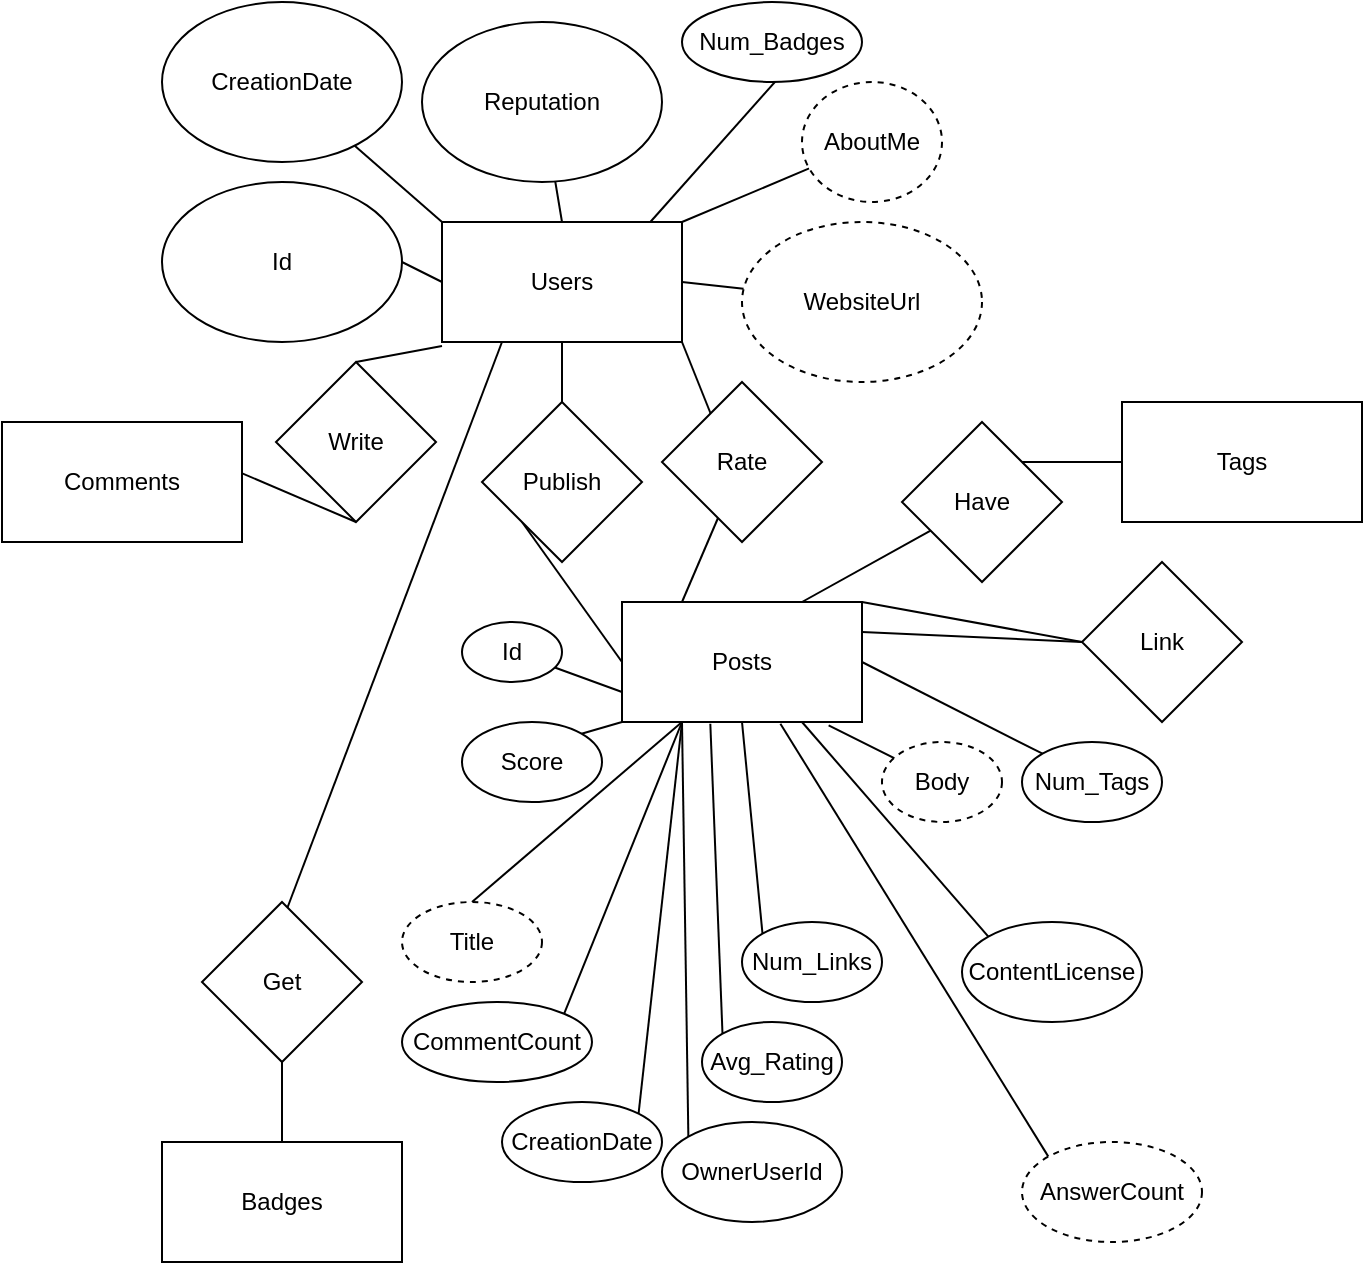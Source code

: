 <mxfile version="24.7.17">
  <diagram name="Page-1" id="c_LCABILMxUyAc0WRoHO">
    <mxGraphModel dx="1590" dy="930" grid="1" gridSize="10" guides="1" tooltips="1" connect="1" arrows="1" fold="1" page="1" pageScale="1" pageWidth="850" pageHeight="1100" math="0" shadow="0">
      <root>
        <mxCell id="0" />
        <mxCell id="1" parent="0" />
        <mxCell id="c-2ZzgYbZCkKLCKXprvc-1" value="Users" style="rounded=0;whiteSpace=wrap;html=1;" vertex="1" parent="1">
          <mxGeometry x="360" y="260" width="120" height="60" as="geometry" />
        </mxCell>
        <mxCell id="c-2ZzgYbZCkKLCKXprvc-4" value="Id" style="ellipse;whiteSpace=wrap;html=1;" vertex="1" parent="1">
          <mxGeometry x="220" y="240" width="120" height="80" as="geometry" />
        </mxCell>
        <mxCell id="c-2ZzgYbZCkKLCKXprvc-5" value="" style="endArrow=none;html=1;rounded=0;entryX=1;entryY=0.5;entryDx=0;entryDy=0;exitX=0;exitY=0.5;exitDx=0;exitDy=0;" edge="1" parent="1" source="c-2ZzgYbZCkKLCKXprvc-1" target="c-2ZzgYbZCkKLCKXprvc-4">
          <mxGeometry width="50" height="50" relative="1" as="geometry">
            <mxPoint x="540" y="300" as="sourcePoint" />
            <mxPoint x="590" y="250" as="targetPoint" />
          </mxGeometry>
        </mxCell>
        <mxCell id="c-2ZzgYbZCkKLCKXprvc-6" value="" style="endArrow=none;html=1;rounded=0;exitX=0.5;exitY=0;exitDx=0;exitDy=0;" edge="1" parent="1" source="c-2ZzgYbZCkKLCKXprvc-1" target="c-2ZzgYbZCkKLCKXprvc-7">
          <mxGeometry width="50" height="50" relative="1" as="geometry">
            <mxPoint x="420" y="240" as="sourcePoint" />
            <mxPoint x="390" y="140" as="targetPoint" />
          </mxGeometry>
        </mxCell>
        <mxCell id="c-2ZzgYbZCkKLCKXprvc-7" value="Reputation" style="ellipse;whiteSpace=wrap;html=1;" vertex="1" parent="1">
          <mxGeometry x="350" y="160" width="120" height="80" as="geometry" />
        </mxCell>
        <mxCell id="c-2ZzgYbZCkKLCKXprvc-8" value="" style="endArrow=none;html=1;rounded=0;exitX=0;exitY=0;exitDx=0;exitDy=0;" edge="1" parent="1" source="c-2ZzgYbZCkKLCKXprvc-1" target="c-2ZzgYbZCkKLCKXprvc-9">
          <mxGeometry width="50" height="50" relative="1" as="geometry">
            <mxPoint x="540" y="300" as="sourcePoint" />
            <mxPoint x="320" y="210" as="targetPoint" />
          </mxGeometry>
        </mxCell>
        <mxCell id="c-2ZzgYbZCkKLCKXprvc-9" value="CreationDate" style="ellipse;whiteSpace=wrap;html=1;" vertex="1" parent="1">
          <mxGeometry x="220" y="150" width="120" height="80" as="geometry" />
        </mxCell>
        <mxCell id="c-2ZzgYbZCkKLCKXprvc-10" value="" style="endArrow=none;html=1;rounded=0;exitX=1;exitY=0;exitDx=0;exitDy=0;" edge="1" parent="1" source="c-2ZzgYbZCkKLCKXprvc-1" target="c-2ZzgYbZCkKLCKXprvc-11">
          <mxGeometry width="50" height="50" relative="1" as="geometry">
            <mxPoint x="540" y="300" as="sourcePoint" />
            <mxPoint x="590" y="250" as="targetPoint" />
          </mxGeometry>
        </mxCell>
        <mxCell id="c-2ZzgYbZCkKLCKXprvc-11" value="AboutMe" style="ellipse;whiteSpace=wrap;html=1;dashed=1;" vertex="1" parent="1">
          <mxGeometry x="540" y="190" width="70" height="60" as="geometry" />
        </mxCell>
        <mxCell id="c-2ZzgYbZCkKLCKXprvc-12" value="" style="endArrow=none;html=1;rounded=0;exitX=1;exitY=0.5;exitDx=0;exitDy=0;" edge="1" parent="1" source="c-2ZzgYbZCkKLCKXprvc-1" target="c-2ZzgYbZCkKLCKXprvc-13">
          <mxGeometry width="50" height="50" relative="1" as="geometry">
            <mxPoint x="540" y="300" as="sourcePoint" />
            <mxPoint x="590" y="250" as="targetPoint" />
          </mxGeometry>
        </mxCell>
        <mxCell id="c-2ZzgYbZCkKLCKXprvc-13" value="WebsiteUrl" style="ellipse;whiteSpace=wrap;html=1;dashed=1;" vertex="1" parent="1">
          <mxGeometry x="510" y="260" width="120" height="80" as="geometry" />
        </mxCell>
        <mxCell id="c-2ZzgYbZCkKLCKXprvc-16" value="" style="endArrow=none;html=1;rounded=0;exitX=0.5;exitY=0;exitDx=0;exitDy=0;" edge="1" parent="1" source="c-2ZzgYbZCkKLCKXprvc-17">
          <mxGeometry width="50" height="50" relative="1" as="geometry">
            <mxPoint x="337" y="392" as="sourcePoint" />
            <mxPoint x="360" y="322" as="targetPoint" />
          </mxGeometry>
        </mxCell>
        <mxCell id="c-2ZzgYbZCkKLCKXprvc-17" value="Write" style="rhombus;whiteSpace=wrap;html=1;" vertex="1" parent="1">
          <mxGeometry x="277" y="330" width="80" height="80" as="geometry" />
        </mxCell>
        <mxCell id="c-2ZzgYbZCkKLCKXprvc-20" value="" style="endArrow=none;html=1;rounded=0;entryX=0.5;entryY=1;entryDx=0;entryDy=0;exitX=0.5;exitY=0;exitDx=0;exitDy=0;" edge="1" parent="1" source="c-2ZzgYbZCkKLCKXprvc-21" target="c-2ZzgYbZCkKLCKXprvc-17">
          <mxGeometry width="50" height="50" relative="1" as="geometry">
            <mxPoint x="320" y="532" as="sourcePoint" />
            <mxPoint x="300.0" y="410" as="targetPoint" />
          </mxGeometry>
        </mxCell>
        <mxCell id="c-2ZzgYbZCkKLCKXprvc-21" value="Comments" style="rounded=0;whiteSpace=wrap;html=1;" vertex="1" parent="1">
          <mxGeometry x="140" y="360" width="120" height="60" as="geometry" />
        </mxCell>
        <mxCell id="c-2ZzgYbZCkKLCKXprvc-22" value="" style="endArrow=none;html=1;rounded=0;entryX=0.5;entryY=1;entryDx=0;entryDy=0;" edge="1" parent="1" source="c-2ZzgYbZCkKLCKXprvc-23" target="c-2ZzgYbZCkKLCKXprvc-1">
          <mxGeometry width="50" height="50" relative="1" as="geometry">
            <mxPoint x="390" y="540" as="sourcePoint" />
            <mxPoint x="460" y="470" as="targetPoint" />
          </mxGeometry>
        </mxCell>
        <mxCell id="c-2ZzgYbZCkKLCKXprvc-24" value="" style="endArrow=none;html=1;rounded=0;entryX=0;entryY=1;entryDx=0;entryDy=0;exitX=0;exitY=0.5;exitDx=0;exitDy=0;" edge="1" parent="1" source="c-2ZzgYbZCkKLCKXprvc-25" target="c-2ZzgYbZCkKLCKXprvc-23">
          <mxGeometry width="50" height="50" relative="1" as="geometry">
            <mxPoint x="290" y="580" as="sourcePoint" />
            <mxPoint x="690" y="560" as="targetPoint" />
          </mxGeometry>
        </mxCell>
        <mxCell id="c-2ZzgYbZCkKLCKXprvc-25" value="Posts" style="rounded=0;whiteSpace=wrap;html=1;" vertex="1" parent="1">
          <mxGeometry x="450" y="450" width="120" height="60" as="geometry" />
        </mxCell>
        <mxCell id="c-2ZzgYbZCkKLCKXprvc-23" value="Publish" style="rhombus;whiteSpace=wrap;html=1;" vertex="1" parent="1">
          <mxGeometry x="380" y="350" width="80" height="80" as="geometry" />
        </mxCell>
        <mxCell id="c-2ZzgYbZCkKLCKXprvc-27" value="" style="endArrow=none;html=1;rounded=0;entryX=1;entryY=1;entryDx=0;entryDy=0;" edge="1" parent="1" target="c-2ZzgYbZCkKLCKXprvc-1">
          <mxGeometry width="50" height="50" relative="1" as="geometry">
            <mxPoint x="500" y="370" as="sourcePoint" />
            <mxPoint x="590" y="410" as="targetPoint" />
          </mxGeometry>
        </mxCell>
        <mxCell id="c-2ZzgYbZCkKLCKXprvc-28" value="Rate" style="rhombus;whiteSpace=wrap;html=1;" vertex="1" parent="1">
          <mxGeometry x="470" y="340" width="80" height="80" as="geometry" />
        </mxCell>
        <mxCell id="c-2ZzgYbZCkKLCKXprvc-31" value="" style="endArrow=none;html=1;rounded=0;exitX=0.25;exitY=0;exitDx=0;exitDy=0;" edge="1" parent="1" source="c-2ZzgYbZCkKLCKXprvc-25" target="c-2ZzgYbZCkKLCKXprvc-28">
          <mxGeometry width="50" height="50" relative="1" as="geometry">
            <mxPoint x="580" y="450" as="sourcePoint" />
            <mxPoint x="590" y="410" as="targetPoint" />
          </mxGeometry>
        </mxCell>
        <mxCell id="c-2ZzgYbZCkKLCKXprvc-32" value="" style="endArrow=none;html=1;rounded=0;entryX=0.25;entryY=1;entryDx=0;entryDy=0;" edge="1" parent="1" target="c-2ZzgYbZCkKLCKXprvc-1">
          <mxGeometry width="50" height="50" relative="1" as="geometry">
            <mxPoint x="280" y="610" as="sourcePoint" />
            <mxPoint x="590" y="410" as="targetPoint" />
          </mxGeometry>
        </mxCell>
        <mxCell id="c-2ZzgYbZCkKLCKXprvc-33" value="Get" style="rhombus;whiteSpace=wrap;html=1;" vertex="1" parent="1">
          <mxGeometry x="240" y="600" width="80" height="80" as="geometry" />
        </mxCell>
        <mxCell id="c-2ZzgYbZCkKLCKXprvc-34" value="" style="endArrow=none;html=1;rounded=0;entryX=0.5;entryY=1;entryDx=0;entryDy=0;" edge="1" parent="1" target="c-2ZzgYbZCkKLCKXprvc-33">
          <mxGeometry width="50" height="50" relative="1" as="geometry">
            <mxPoint x="280" y="750" as="sourcePoint" />
            <mxPoint x="590" y="410" as="targetPoint" />
          </mxGeometry>
        </mxCell>
        <mxCell id="c-2ZzgYbZCkKLCKXprvc-35" value="Badges" style="rounded=0;whiteSpace=wrap;html=1;" vertex="1" parent="1">
          <mxGeometry x="220" y="720" width="120" height="60" as="geometry" />
        </mxCell>
        <mxCell id="c-2ZzgYbZCkKLCKXprvc-36" value="" style="endArrow=none;html=1;rounded=0;exitX=1;exitY=0;exitDx=0;exitDy=0;entryX=0;entryY=0.5;entryDx=0;entryDy=0;" edge="1" parent="1" source="c-2ZzgYbZCkKLCKXprvc-25" target="c-2ZzgYbZCkKLCKXprvc-37">
          <mxGeometry width="50" height="50" relative="1" as="geometry">
            <mxPoint x="540" y="460" as="sourcePoint" />
            <mxPoint x="590" y="410" as="targetPoint" />
          </mxGeometry>
        </mxCell>
        <mxCell id="c-2ZzgYbZCkKLCKXprvc-37" value="Link" style="rhombus;whiteSpace=wrap;html=1;" vertex="1" parent="1">
          <mxGeometry x="680" y="430" width="80" height="80" as="geometry" />
        </mxCell>
        <mxCell id="c-2ZzgYbZCkKLCKXprvc-38" value="" style="endArrow=none;html=1;rounded=0;entryX=0;entryY=0.5;entryDx=0;entryDy=0;exitX=1;exitY=0.25;exitDx=0;exitDy=0;" edge="1" parent="1" source="c-2ZzgYbZCkKLCKXprvc-25" target="c-2ZzgYbZCkKLCKXprvc-37">
          <mxGeometry width="50" height="50" relative="1" as="geometry">
            <mxPoint x="540" y="460" as="sourcePoint" />
            <mxPoint x="590" y="410" as="targetPoint" />
          </mxGeometry>
        </mxCell>
        <mxCell id="c-2ZzgYbZCkKLCKXprvc-39" value="" style="endArrow=none;html=1;rounded=0;exitX=0.75;exitY=0;exitDx=0;exitDy=0;" edge="1" parent="1" source="c-2ZzgYbZCkKLCKXprvc-25" target="c-2ZzgYbZCkKLCKXprvc-40">
          <mxGeometry width="50" height="50" relative="1" as="geometry">
            <mxPoint x="540" y="460" as="sourcePoint" />
            <mxPoint x="590" y="410" as="targetPoint" />
          </mxGeometry>
        </mxCell>
        <mxCell id="c-2ZzgYbZCkKLCKXprvc-40" value="Have" style="rhombus;whiteSpace=wrap;html=1;" vertex="1" parent="1">
          <mxGeometry x="590" y="360" width="80" height="80" as="geometry" />
        </mxCell>
        <mxCell id="c-2ZzgYbZCkKLCKXprvc-41" value="" style="endArrow=none;html=1;rounded=0;entryX=1;entryY=0;entryDx=0;entryDy=0;" edge="1" parent="1" target="c-2ZzgYbZCkKLCKXprvc-40">
          <mxGeometry width="50" height="50" relative="1" as="geometry">
            <mxPoint x="740" y="380" as="sourcePoint" />
            <mxPoint x="590" y="410" as="targetPoint" />
          </mxGeometry>
        </mxCell>
        <mxCell id="c-2ZzgYbZCkKLCKXprvc-42" value="Tags" style="rounded=0;whiteSpace=wrap;html=1;" vertex="1" parent="1">
          <mxGeometry x="700" y="350" width="120" height="60" as="geometry" />
        </mxCell>
        <mxCell id="c-2ZzgYbZCkKLCKXprvc-43" value="" style="endArrow=none;html=1;rounded=0;exitX=0;exitY=0.75;exitDx=0;exitDy=0;" edge="1" parent="1" source="c-2ZzgYbZCkKLCKXprvc-25" target="c-2ZzgYbZCkKLCKXprvc-44">
          <mxGeometry width="50" height="50" relative="1" as="geometry">
            <mxPoint x="540" y="460" as="sourcePoint" />
            <mxPoint x="410" y="500" as="targetPoint" />
          </mxGeometry>
        </mxCell>
        <mxCell id="c-2ZzgYbZCkKLCKXprvc-44" value="Id" style="ellipse;whiteSpace=wrap;html=1;" vertex="1" parent="1">
          <mxGeometry x="370" y="460" width="50" height="30" as="geometry" />
        </mxCell>
        <mxCell id="c-2ZzgYbZCkKLCKXprvc-45" value="" style="endArrow=none;html=1;rounded=0;exitX=0.25;exitY=1;exitDx=0;exitDy=0;entryX=0.5;entryY=0;entryDx=0;entryDy=0;" edge="1" parent="1" source="c-2ZzgYbZCkKLCKXprvc-25" target="c-2ZzgYbZCkKLCKXprvc-47">
          <mxGeometry width="50" height="50" relative="1" as="geometry">
            <mxPoint x="540" y="460" as="sourcePoint" />
            <mxPoint x="495.632" y="533.448" as="targetPoint" />
          </mxGeometry>
        </mxCell>
        <mxCell id="c-2ZzgYbZCkKLCKXprvc-47" value="Title" style="ellipse;whiteSpace=wrap;html=1;dashed=1;" vertex="1" parent="1">
          <mxGeometry x="340" y="600" width="70" height="40" as="geometry" />
        </mxCell>
        <mxCell id="c-2ZzgYbZCkKLCKXprvc-48" value="" style="endArrow=none;html=1;rounded=0;entryX=0.861;entryY=1.028;entryDx=0;entryDy=0;entryPerimeter=0;" edge="1" parent="1" target="c-2ZzgYbZCkKLCKXprvc-25">
          <mxGeometry width="50" height="50" relative="1" as="geometry">
            <mxPoint x="630" y="550" as="sourcePoint" />
            <mxPoint x="540" y="500" as="targetPoint" />
          </mxGeometry>
        </mxCell>
        <mxCell id="c-2ZzgYbZCkKLCKXprvc-49" value="Body" style="ellipse;whiteSpace=wrap;html=1;dashed=1;" vertex="1" parent="1">
          <mxGeometry x="580" y="520" width="60" height="40" as="geometry" />
        </mxCell>
        <mxCell id="c-2ZzgYbZCkKLCKXprvc-50" value="" style="endArrow=none;html=1;rounded=0;exitX=0;exitY=1;exitDx=0;exitDy=0;entryX=1;entryY=0;entryDx=0;entryDy=0;" edge="1" parent="1" source="c-2ZzgYbZCkKLCKXprvc-25" target="c-2ZzgYbZCkKLCKXprvc-51">
          <mxGeometry width="50" height="50" relative="1" as="geometry">
            <mxPoint x="385" y="530" as="sourcePoint" />
            <mxPoint x="400.632" y="553.448" as="targetPoint" />
          </mxGeometry>
        </mxCell>
        <mxCell id="c-2ZzgYbZCkKLCKXprvc-51" value="Score" style="ellipse;whiteSpace=wrap;html=1;" vertex="1" parent="1">
          <mxGeometry x="370" y="510" width="70" height="40" as="geometry" />
        </mxCell>
        <mxCell id="c-2ZzgYbZCkKLCKXprvc-53" value="" style="endArrow=none;html=1;rounded=0;exitX=0.75;exitY=1;exitDx=0;exitDy=0;entryX=0;entryY=0;entryDx=0;entryDy=0;" edge="1" parent="1" source="c-2ZzgYbZCkKLCKXprvc-25" target="c-2ZzgYbZCkKLCKXprvc-54">
          <mxGeometry width="50" height="50" relative="1" as="geometry">
            <mxPoint x="540" y="590" as="sourcePoint" />
            <mxPoint x="595.632" y="683.448" as="targetPoint" />
          </mxGeometry>
        </mxCell>
        <mxCell id="c-2ZzgYbZCkKLCKXprvc-54" value="ContentLicense" style="ellipse;whiteSpace=wrap;html=1;" vertex="1" parent="1">
          <mxGeometry x="620" y="610" width="90" height="50" as="geometry" />
        </mxCell>
        <mxCell id="c-2ZzgYbZCkKLCKXprvc-55" value="" style="endArrow=none;html=1;rounded=0;exitX=0.66;exitY=1.014;exitDx=0;exitDy=0;entryX=0;entryY=0;entryDx=0;entryDy=0;exitPerimeter=0;" edge="1" parent="1" target="c-2ZzgYbZCkKLCKXprvc-56" source="c-2ZzgYbZCkKLCKXprvc-25">
          <mxGeometry width="50" height="50" relative="1" as="geometry">
            <mxPoint x="570" y="620" as="sourcePoint" />
            <mxPoint x="520.632" y="663.448" as="targetPoint" />
          </mxGeometry>
        </mxCell>
        <mxCell id="c-2ZzgYbZCkKLCKXprvc-56" value="AnswerCount" style="ellipse;whiteSpace=wrap;html=1;dashed=1;" vertex="1" parent="1">
          <mxGeometry x="650" y="720" width="90" height="50" as="geometry" />
        </mxCell>
        <mxCell id="c-2ZzgYbZCkKLCKXprvc-57" value="" style="endArrow=none;html=1;rounded=0;exitX=0.25;exitY=1;exitDx=0;exitDy=0;entryX=1;entryY=0;entryDx=0;entryDy=0;" edge="1" parent="1" target="c-2ZzgYbZCkKLCKXprvc-58" source="c-2ZzgYbZCkKLCKXprvc-25">
          <mxGeometry width="50" height="50" relative="1" as="geometry">
            <mxPoint x="465" y="650" as="sourcePoint" />
            <mxPoint x="415.632" y="693.448" as="targetPoint" />
          </mxGeometry>
        </mxCell>
        <mxCell id="c-2ZzgYbZCkKLCKXprvc-58" value="CommentCount" style="ellipse;whiteSpace=wrap;html=1;" vertex="1" parent="1">
          <mxGeometry x="340" y="650" width="95" height="40" as="geometry" />
        </mxCell>
        <mxCell id="c-2ZzgYbZCkKLCKXprvc-59" value="" style="endArrow=none;html=1;rounded=0;exitX=0.25;exitY=1;exitDx=0;exitDy=0;entryX=1;entryY=0;entryDx=0;entryDy=0;" edge="1" parent="1" target="c-2ZzgYbZCkKLCKXprvc-60" source="c-2ZzgYbZCkKLCKXprvc-25">
          <mxGeometry width="50" height="50" relative="1" as="geometry">
            <mxPoint x="480" y="700" as="sourcePoint" />
            <mxPoint x="430.632" y="743.448" as="targetPoint" />
          </mxGeometry>
        </mxCell>
        <mxCell id="c-2ZzgYbZCkKLCKXprvc-60" value="CreationDate" style="ellipse;whiteSpace=wrap;html=1;" vertex="1" parent="1">
          <mxGeometry x="390" y="700" width="80" height="40" as="geometry" />
        </mxCell>
        <mxCell id="c-2ZzgYbZCkKLCKXprvc-61" value="" style="endArrow=none;html=1;rounded=0;exitX=0.25;exitY=1;exitDx=0;exitDy=0;entryX=0;entryY=0;entryDx=0;entryDy=0;" edge="1" parent="1" target="c-2ZzgYbZCkKLCKXprvc-62" source="c-2ZzgYbZCkKLCKXprvc-25">
          <mxGeometry width="50" height="50" relative="1" as="geometry">
            <mxPoint x="570" y="710" as="sourcePoint" />
            <mxPoint x="520.632" y="753.448" as="targetPoint" />
          </mxGeometry>
        </mxCell>
        <mxCell id="c-2ZzgYbZCkKLCKXprvc-62" value="OwnerUserId" style="ellipse;whiteSpace=wrap;html=1;" vertex="1" parent="1">
          <mxGeometry x="470" y="710" width="90" height="50" as="geometry" />
        </mxCell>
        <mxCell id="c-2ZzgYbZCkKLCKXprvc-63" value="" style="endArrow=none;html=1;rounded=0;exitX=0.868;exitY=0;exitDx=0;exitDy=0;entryX=1;entryY=0;entryDx=0;entryDy=0;exitPerimeter=0;" edge="1" parent="1" target="c-2ZzgYbZCkKLCKXprvc-64" source="c-2ZzgYbZCkKLCKXprvc-1">
          <mxGeometry width="50" height="50" relative="1" as="geometry">
            <mxPoint x="590" y="80" as="sourcePoint" />
            <mxPoint x="540.632" y="123.448" as="targetPoint" />
          </mxGeometry>
        </mxCell>
        <mxCell id="c-2ZzgYbZCkKLCKXprvc-64" value="Num_Badges" style="ellipse;whiteSpace=wrap;html=1;" vertex="1" parent="1">
          <mxGeometry x="480" y="150" width="90" height="40" as="geometry" />
        </mxCell>
        <mxCell id="c-2ZzgYbZCkKLCKXprvc-65" value="" style="endArrow=none;html=1;rounded=0;exitX=0.368;exitY=1.014;exitDx=0;exitDy=0;entryX=0;entryY=0;entryDx=0;entryDy=0;exitPerimeter=0;" edge="1" parent="1" target="c-2ZzgYbZCkKLCKXprvc-66" source="c-2ZzgYbZCkKLCKXprvc-25">
          <mxGeometry width="50" height="50" relative="1" as="geometry">
            <mxPoint x="510" y="570" as="sourcePoint" />
            <mxPoint x="460.632" y="613.448" as="targetPoint" />
          </mxGeometry>
        </mxCell>
        <mxCell id="c-2ZzgYbZCkKLCKXprvc-66" value="Avg_Rating" style="ellipse;whiteSpace=wrap;html=1;" vertex="1" parent="1">
          <mxGeometry x="490" y="660" width="70" height="40" as="geometry" />
        </mxCell>
        <mxCell id="c-2ZzgYbZCkKLCKXprvc-67" value="" style="endArrow=none;html=1;rounded=0;entryX=0;entryY=0;entryDx=0;entryDy=0;exitX=0.5;exitY=1;exitDx=0;exitDy=0;" edge="1" parent="1" target="c-2ZzgYbZCkKLCKXprvc-68" source="c-2ZzgYbZCkKLCKXprvc-25">
          <mxGeometry width="50" height="50" relative="1" as="geometry">
            <mxPoint x="530" y="560" as="sourcePoint" />
            <mxPoint x="540.632" y="653.448" as="targetPoint" />
          </mxGeometry>
        </mxCell>
        <mxCell id="c-2ZzgYbZCkKLCKXprvc-68" value="Num_Links" style="ellipse;whiteSpace=wrap;html=1;" vertex="1" parent="1">
          <mxGeometry x="510" y="610" width="70" height="40" as="geometry" />
        </mxCell>
        <mxCell id="c-2ZzgYbZCkKLCKXprvc-69" value="" style="endArrow=none;html=1;rounded=0;exitX=1;exitY=0.5;exitDx=0;exitDy=0;entryX=0;entryY=0;entryDx=0;entryDy=0;" edge="1" parent="1" target="c-2ZzgYbZCkKLCKXprvc-70" source="c-2ZzgYbZCkKLCKXprvc-25">
          <mxGeometry width="50" height="50" relative="1" as="geometry">
            <mxPoint x="740" y="540" as="sourcePoint" />
            <mxPoint x="695" y="530" as="targetPoint" />
          </mxGeometry>
        </mxCell>
        <mxCell id="c-2ZzgYbZCkKLCKXprvc-70" value="Num_Tags" style="ellipse;whiteSpace=wrap;html=1;" vertex="1" parent="1">
          <mxGeometry x="650" y="520" width="70" height="40" as="geometry" />
        </mxCell>
      </root>
    </mxGraphModel>
  </diagram>
</mxfile>

